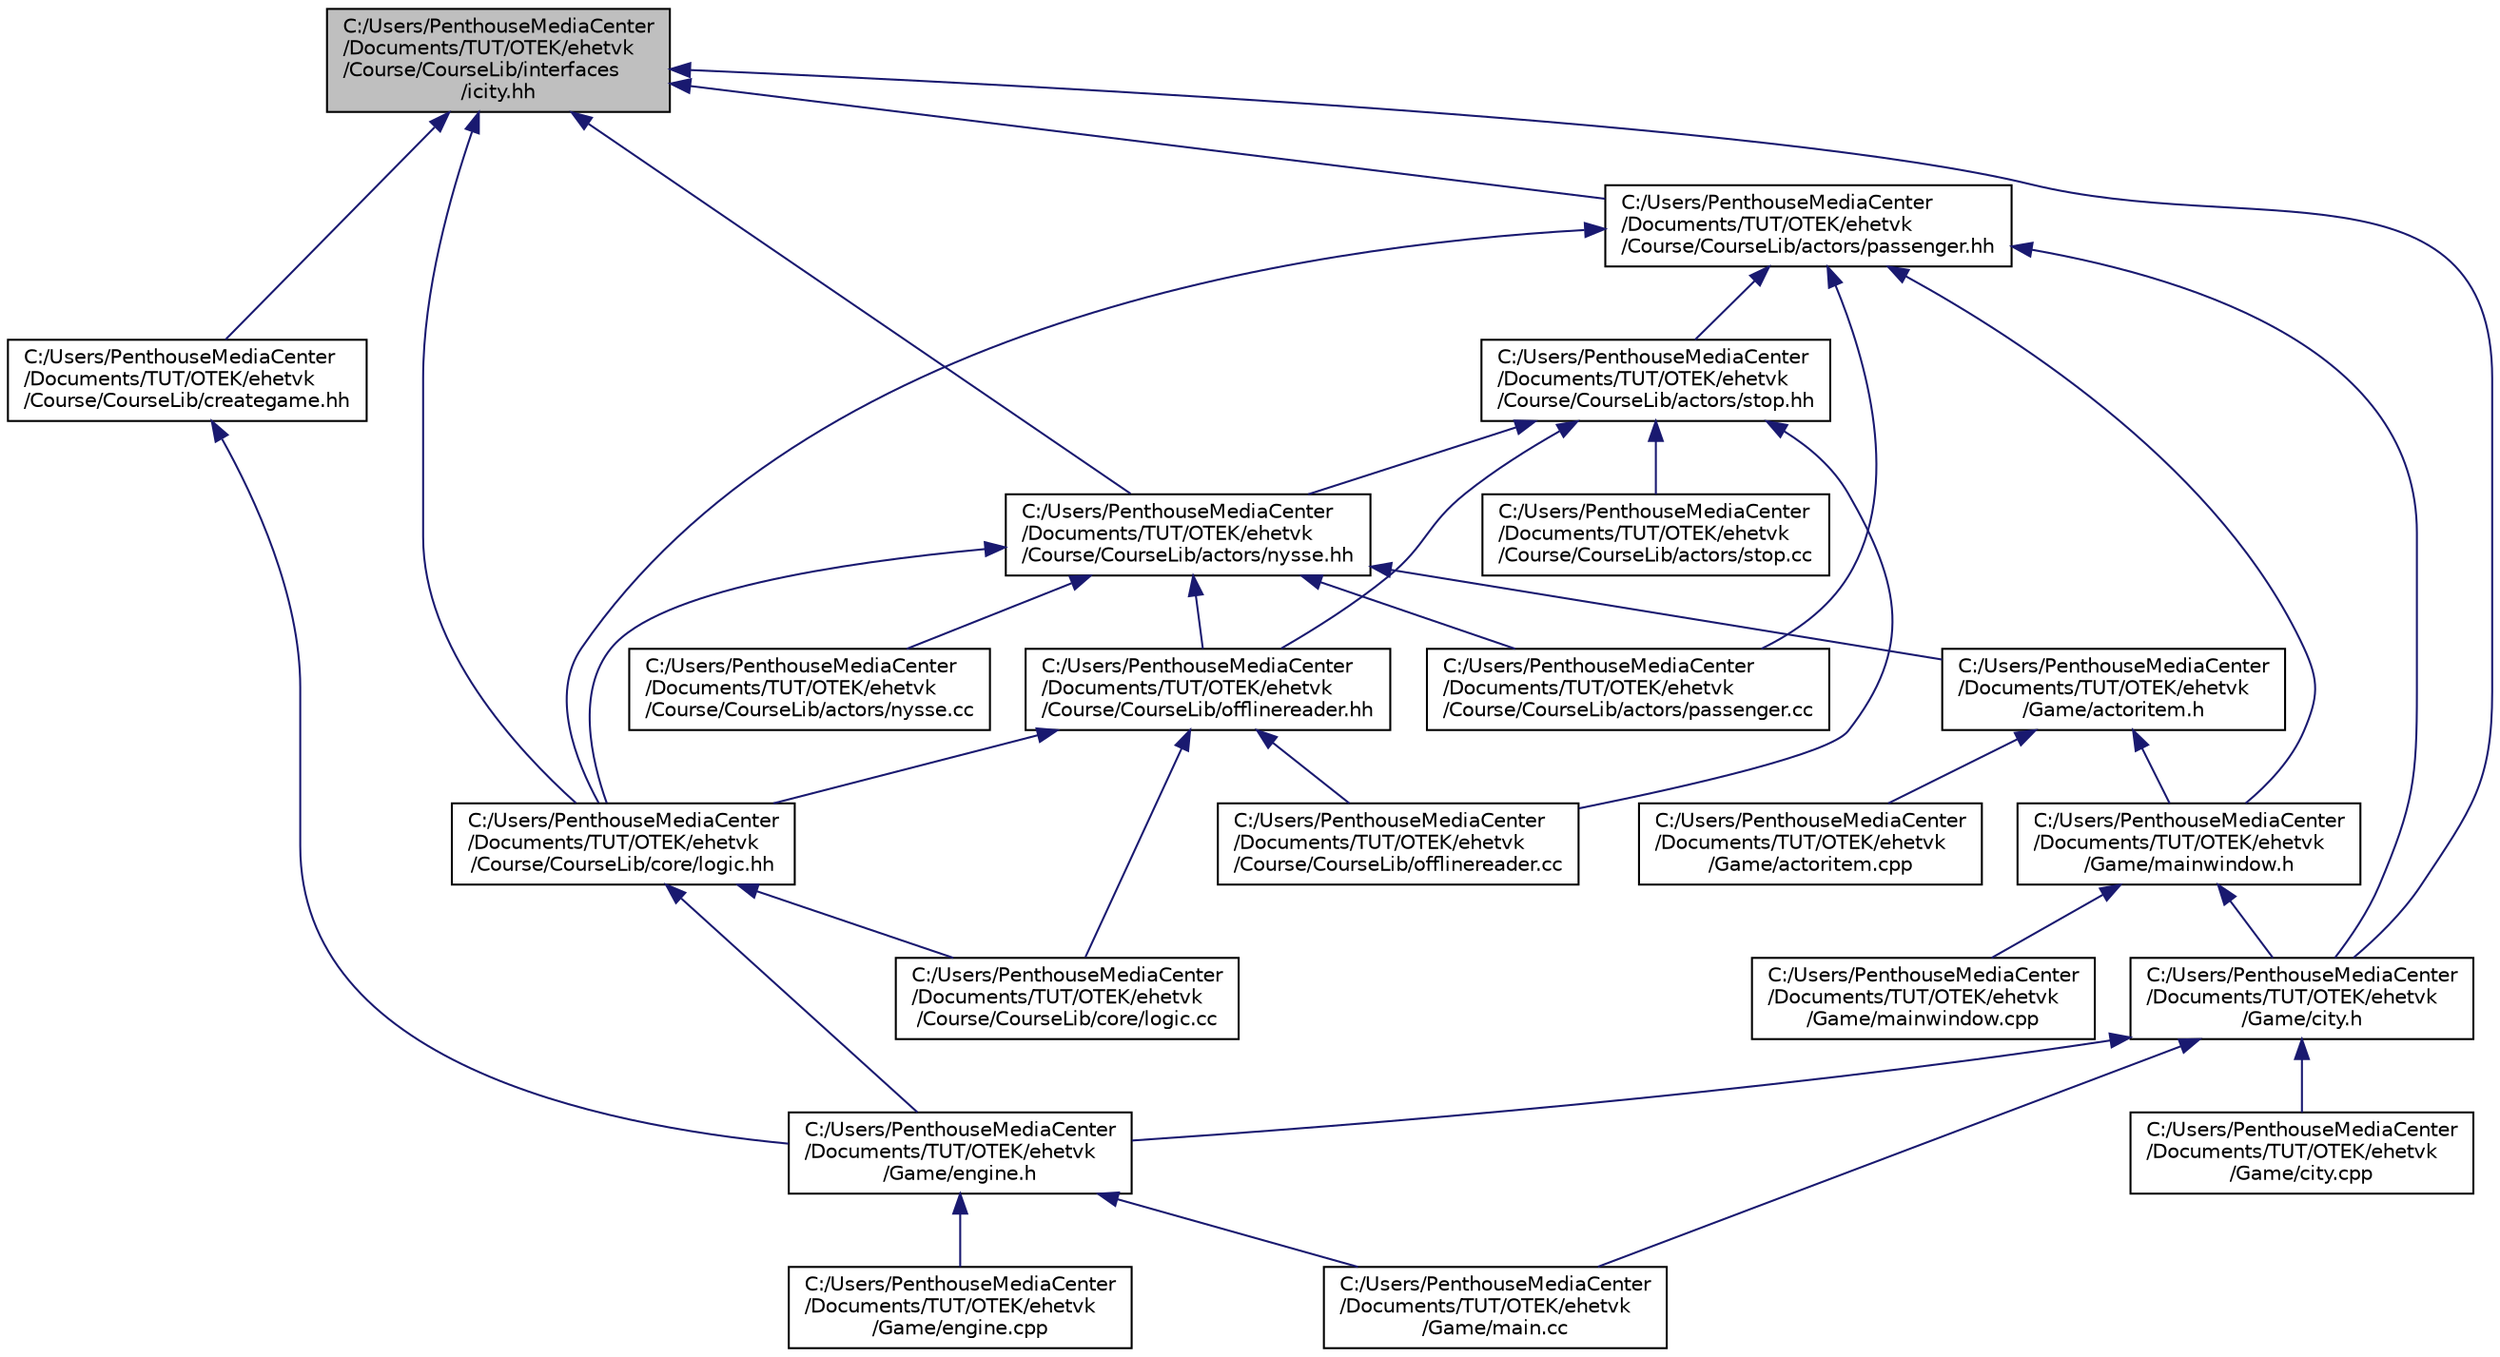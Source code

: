 digraph "C:/Users/PenthouseMediaCenter/Documents/TUT/OTEK/ehetvk/Course/CourseLib/interfaces/icity.hh"
{
 // LATEX_PDF_SIZE
  edge [fontname="Helvetica",fontsize="10",labelfontname="Helvetica",labelfontsize="10"];
  node [fontname="Helvetica",fontsize="10",shape=record];
  Node1 [label="C:/Users/PenthouseMediaCenter\l/Documents/TUT/OTEK/ehetvk\l/Course/CourseLib/interfaces\l/icity.hh",height=0.2,width=0.4,color="black", fillcolor="grey75", style="filled", fontcolor="black",tooltip="Defines an interface that reperesents the city's operations."];
  Node1 -> Node2 [dir="back",color="midnightblue",fontsize="10",style="solid",fontname="Helvetica"];
  Node2 [label="C:/Users/PenthouseMediaCenter\l/Documents/TUT/OTEK/ehetvk\l/Course/CourseLib/actors/nysse.hh",height=0.2,width=0.4,color="black", fillcolor="white", style="filled",URL="$nysse_8hh.html",tooltip=" "];
  Node2 -> Node3 [dir="back",color="midnightblue",fontsize="10",style="solid",fontname="Helvetica"];
  Node3 [label="C:/Users/PenthouseMediaCenter\l/Documents/TUT/OTEK/ehetvk\l/Course/CourseLib/actors/nysse.cc",height=0.2,width=0.4,color="black", fillcolor="white", style="filled",URL="$nysse_8cc.html",tooltip=" "];
  Node2 -> Node4 [dir="back",color="midnightblue",fontsize="10",style="solid",fontname="Helvetica"];
  Node4 [label="C:/Users/PenthouseMediaCenter\l/Documents/TUT/OTEK/ehetvk\l/Course/CourseLib/actors/passenger.cc",height=0.2,width=0.4,color="black", fillcolor="white", style="filled",URL="$passenger_8cc.html",tooltip=" "];
  Node2 -> Node5 [dir="back",color="midnightblue",fontsize="10",style="solid",fontname="Helvetica"];
  Node5 [label="C:/Users/PenthouseMediaCenter\l/Documents/TUT/OTEK/ehetvk\l/Course/CourseLib/core/logic.hh",height=0.2,width=0.4,color="black", fillcolor="white", style="filled",URL="$logic_8hh.html",tooltip=" "];
  Node5 -> Node6 [dir="back",color="midnightblue",fontsize="10",style="solid",fontname="Helvetica"];
  Node6 [label="C:/Users/PenthouseMediaCenter\l/Documents/TUT/OTEK/ehetvk\l/Course/CourseLib/core/logic.cc",height=0.2,width=0.4,color="black", fillcolor="white", style="filled",URL="$logic_8cc.html",tooltip=" "];
  Node5 -> Node7 [dir="back",color="midnightblue",fontsize="10",style="solid",fontname="Helvetica"];
  Node7 [label="C:/Users/PenthouseMediaCenter\l/Documents/TUT/OTEK/ehetvk\l/Game/engine.h",height=0.2,width=0.4,color="black", fillcolor="white", style="filled",URL="$engine_8h.html",tooltip=" "];
  Node7 -> Node8 [dir="back",color="midnightblue",fontsize="10",style="solid",fontname="Helvetica"];
  Node8 [label="C:/Users/PenthouseMediaCenter\l/Documents/TUT/OTEK/ehetvk\l/Game/engine.cpp",height=0.2,width=0.4,color="black", fillcolor="white", style="filled",URL="$engine_8cpp.html",tooltip=" "];
  Node7 -> Node9 [dir="back",color="midnightblue",fontsize="10",style="solid",fontname="Helvetica"];
  Node9 [label="C:/Users/PenthouseMediaCenter\l/Documents/TUT/OTEK/ehetvk\l/Game/main.cc",height=0.2,width=0.4,color="black", fillcolor="white", style="filled",URL="$main_8cc.html",tooltip=" "];
  Node2 -> Node10 [dir="back",color="midnightblue",fontsize="10",style="solid",fontname="Helvetica"];
  Node10 [label="C:/Users/PenthouseMediaCenter\l/Documents/TUT/OTEK/ehetvk\l/Course/CourseLib/offlinereader.hh",height=0.2,width=0.4,color="black", fillcolor="white", style="filled",URL="$offlinereader_8hh.html",tooltip=" "];
  Node10 -> Node6 [dir="back",color="midnightblue",fontsize="10",style="solid",fontname="Helvetica"];
  Node10 -> Node5 [dir="back",color="midnightblue",fontsize="10",style="solid",fontname="Helvetica"];
  Node10 -> Node11 [dir="back",color="midnightblue",fontsize="10",style="solid",fontname="Helvetica"];
  Node11 [label="C:/Users/PenthouseMediaCenter\l/Documents/TUT/OTEK/ehetvk\l/Course/CourseLib/offlinereader.cc",height=0.2,width=0.4,color="black", fillcolor="white", style="filled",URL="$offlinereader_8cc.html",tooltip=" "];
  Node2 -> Node12 [dir="back",color="midnightblue",fontsize="10",style="solid",fontname="Helvetica"];
  Node12 [label="C:/Users/PenthouseMediaCenter\l/Documents/TUT/OTEK/ehetvk\l/Game/actoritem.h",height=0.2,width=0.4,color="black", fillcolor="white", style="filled",URL="$actoritem_8h.html",tooltip=" "];
  Node12 -> Node13 [dir="back",color="midnightblue",fontsize="10",style="solid",fontname="Helvetica"];
  Node13 [label="C:/Users/PenthouseMediaCenter\l/Documents/TUT/OTEK/ehetvk\l/Game/actoritem.cpp",height=0.2,width=0.4,color="black", fillcolor="white", style="filled",URL="$actoritem_8cpp.html",tooltip=" "];
  Node12 -> Node14 [dir="back",color="midnightblue",fontsize="10",style="solid",fontname="Helvetica"];
  Node14 [label="C:/Users/PenthouseMediaCenter\l/Documents/TUT/OTEK/ehetvk\l/Game/mainwindow.h",height=0.2,width=0.4,color="black", fillcolor="white", style="filled",URL="$mainwindow_8h.html",tooltip=" "];
  Node14 -> Node15 [dir="back",color="midnightblue",fontsize="10",style="solid",fontname="Helvetica"];
  Node15 [label="C:/Users/PenthouseMediaCenter\l/Documents/TUT/OTEK/ehetvk\l/Game/city.h",height=0.2,width=0.4,color="black", fillcolor="white", style="filled",URL="$city_8h.html",tooltip=" "];
  Node15 -> Node16 [dir="back",color="midnightblue",fontsize="10",style="solid",fontname="Helvetica"];
  Node16 [label="C:/Users/PenthouseMediaCenter\l/Documents/TUT/OTEK/ehetvk\l/Game/city.cpp",height=0.2,width=0.4,color="black", fillcolor="white", style="filled",URL="$city_8cpp.html",tooltip=" "];
  Node15 -> Node7 [dir="back",color="midnightblue",fontsize="10",style="solid",fontname="Helvetica"];
  Node15 -> Node9 [dir="back",color="midnightblue",fontsize="10",style="solid",fontname="Helvetica"];
  Node14 -> Node17 [dir="back",color="midnightblue",fontsize="10",style="solid",fontname="Helvetica"];
  Node17 [label="C:/Users/PenthouseMediaCenter\l/Documents/TUT/OTEK/ehetvk\l/Game/mainwindow.cpp",height=0.2,width=0.4,color="black", fillcolor="white", style="filled",URL="$mainwindow_8cpp.html",tooltip=" "];
  Node1 -> Node18 [dir="back",color="midnightblue",fontsize="10",style="solid",fontname="Helvetica"];
  Node18 [label="C:/Users/PenthouseMediaCenter\l/Documents/TUT/OTEK/ehetvk\l/Course/CourseLib/actors/passenger.hh",height=0.2,width=0.4,color="black", fillcolor="white", style="filled",URL="$passenger_8hh.html",tooltip=" "];
  Node18 -> Node4 [dir="back",color="midnightblue",fontsize="10",style="solid",fontname="Helvetica"];
  Node18 -> Node19 [dir="back",color="midnightblue",fontsize="10",style="solid",fontname="Helvetica"];
  Node19 [label="C:/Users/PenthouseMediaCenter\l/Documents/TUT/OTEK/ehetvk\l/Course/CourseLib/actors/stop.hh",height=0.2,width=0.4,color="black", fillcolor="white", style="filled",URL="$stop_8hh.html",tooltip=" "];
  Node19 -> Node2 [dir="back",color="midnightblue",fontsize="10",style="solid",fontname="Helvetica"];
  Node19 -> Node20 [dir="back",color="midnightblue",fontsize="10",style="solid",fontname="Helvetica"];
  Node20 [label="C:/Users/PenthouseMediaCenter\l/Documents/TUT/OTEK/ehetvk\l/Course/CourseLib/actors/stop.cc",height=0.2,width=0.4,color="black", fillcolor="white", style="filled",URL="$stop_8cc.html",tooltip=" "];
  Node19 -> Node11 [dir="back",color="midnightblue",fontsize="10",style="solid",fontname="Helvetica"];
  Node19 -> Node10 [dir="back",color="midnightblue",fontsize="10",style="solid",fontname="Helvetica"];
  Node18 -> Node5 [dir="back",color="midnightblue",fontsize="10",style="solid",fontname="Helvetica"];
  Node18 -> Node15 [dir="back",color="midnightblue",fontsize="10",style="solid",fontname="Helvetica"];
  Node18 -> Node14 [dir="back",color="midnightblue",fontsize="10",style="solid",fontname="Helvetica"];
  Node1 -> Node5 [dir="back",color="midnightblue",fontsize="10",style="solid",fontname="Helvetica"];
  Node1 -> Node21 [dir="back",color="midnightblue",fontsize="10",style="solid",fontname="Helvetica"];
  Node21 [label="C:/Users/PenthouseMediaCenter\l/Documents/TUT/OTEK/ehetvk\l/Course/CourseLib/creategame.hh",height=0.2,width=0.4,color="black", fillcolor="white", style="filled",URL="$creategame_8hh.html",tooltip="Defines a function that creates the city (Students implement it)."];
  Node21 -> Node7 [dir="back",color="midnightblue",fontsize="10",style="solid",fontname="Helvetica"];
  Node1 -> Node15 [dir="back",color="midnightblue",fontsize="10",style="solid",fontname="Helvetica"];
}
